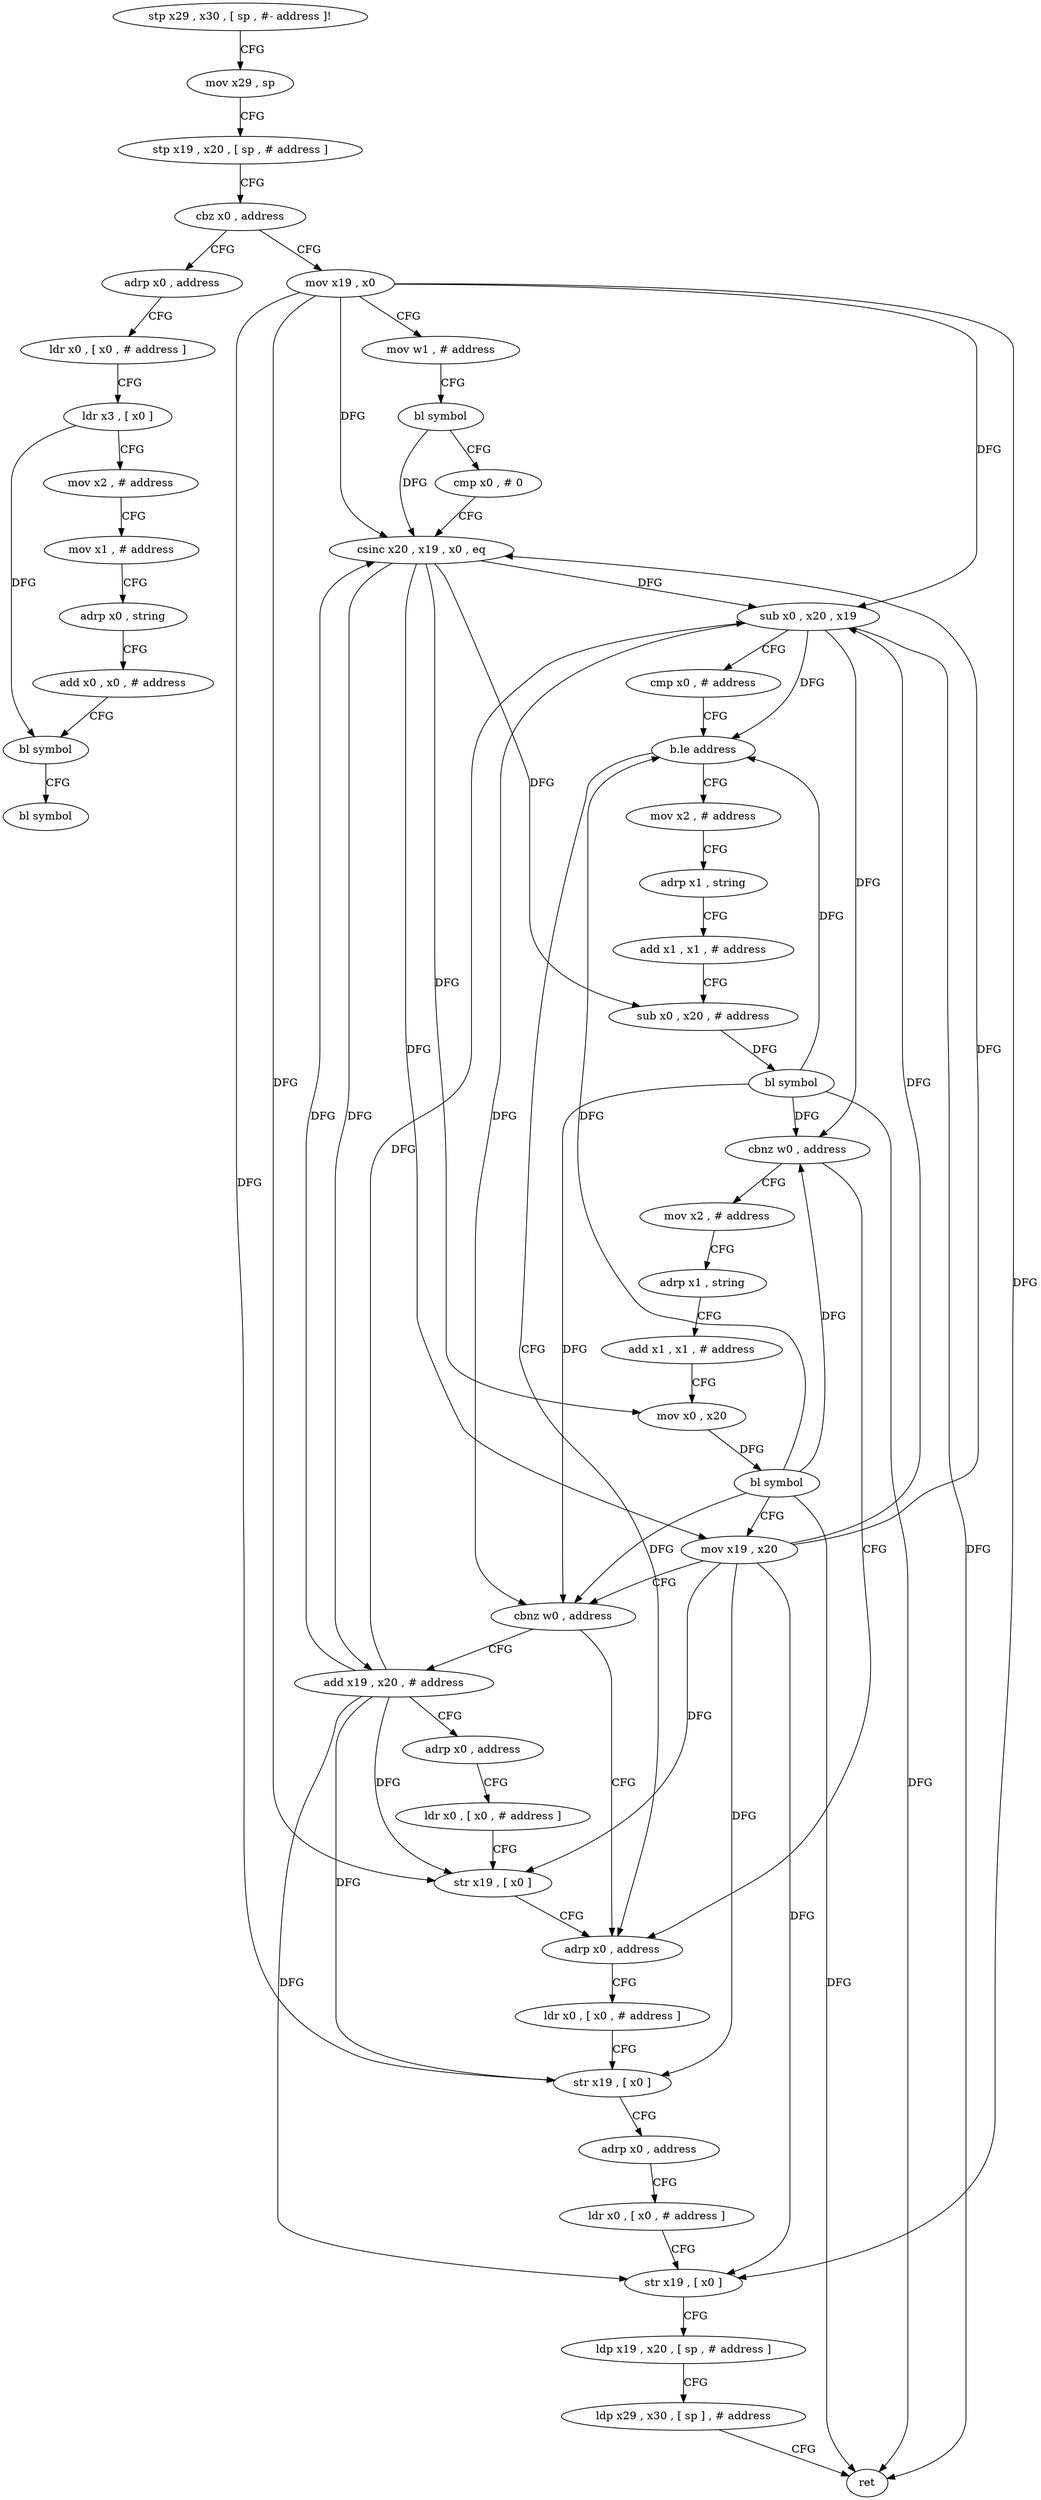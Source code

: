 digraph "func" {
"4222348" [label = "stp x29 , x30 , [ sp , #- address ]!" ]
"4222352" [label = "mov x29 , sp" ]
"4222356" [label = "stp x19 , x20 , [ sp , # address ]" ]
"4222360" [label = "cbz x0 , address" ]
"4222500" [label = "adrp x0 , address" ]
"4222364" [label = "mov x19 , x0" ]
"4222504" [label = "ldr x0 , [ x0 , # address ]" ]
"4222508" [label = "ldr x3 , [ x0 ]" ]
"4222512" [label = "mov x2 , # address" ]
"4222516" [label = "mov x1 , # address" ]
"4222520" [label = "adrp x0 , string" ]
"4222524" [label = "add x0 , x0 , # address" ]
"4222528" [label = "bl symbol" ]
"4222532" [label = "bl symbol" ]
"4222368" [label = "mov w1 , # address" ]
"4222372" [label = "bl symbol" ]
"4222376" [label = "cmp x0 , # 0" ]
"4222380" [label = "csinc x20 , x19 , x0 , eq" ]
"4222384" [label = "sub x0 , x20 , x19" ]
"4222388" [label = "cmp x0 , # address" ]
"4222392" [label = "b.le address" ]
"4222464" [label = "adrp x0 , address" ]
"4222396" [label = "mov x2 , # address" ]
"4222468" [label = "ldr x0 , [ x0 , # address ]" ]
"4222472" [label = "str x19 , [ x0 ]" ]
"4222476" [label = "adrp x0 , address" ]
"4222480" [label = "ldr x0 , [ x0 , # address ]" ]
"4222484" [label = "str x19 , [ x0 ]" ]
"4222488" [label = "ldp x19 , x20 , [ sp , # address ]" ]
"4222492" [label = "ldp x29 , x30 , [ sp ] , # address" ]
"4222496" [label = "ret" ]
"4222400" [label = "adrp x1 , string" ]
"4222404" [label = "add x1 , x1 , # address" ]
"4222408" [label = "sub x0 , x20 , # address" ]
"4222412" [label = "bl symbol" ]
"4222416" [label = "cbnz w0 , address" ]
"4222420" [label = "mov x2 , # address" ]
"4222424" [label = "adrp x1 , string" ]
"4222428" [label = "add x1 , x1 , # address" ]
"4222432" [label = "mov x0 , x20" ]
"4222436" [label = "bl symbol" ]
"4222440" [label = "mov x19 , x20" ]
"4222444" [label = "cbnz w0 , address" ]
"4222448" [label = "add x19 , x20 , # address" ]
"4222452" [label = "adrp x0 , address" ]
"4222456" [label = "ldr x0 , [ x0 , # address ]" ]
"4222460" [label = "str x19 , [ x0 ]" ]
"4222348" -> "4222352" [ label = "CFG" ]
"4222352" -> "4222356" [ label = "CFG" ]
"4222356" -> "4222360" [ label = "CFG" ]
"4222360" -> "4222500" [ label = "CFG" ]
"4222360" -> "4222364" [ label = "CFG" ]
"4222500" -> "4222504" [ label = "CFG" ]
"4222364" -> "4222368" [ label = "CFG" ]
"4222364" -> "4222380" [ label = "DFG" ]
"4222364" -> "4222384" [ label = "DFG" ]
"4222364" -> "4222472" [ label = "DFG" ]
"4222364" -> "4222484" [ label = "DFG" ]
"4222364" -> "4222460" [ label = "DFG" ]
"4222504" -> "4222508" [ label = "CFG" ]
"4222508" -> "4222512" [ label = "CFG" ]
"4222508" -> "4222528" [ label = "DFG" ]
"4222512" -> "4222516" [ label = "CFG" ]
"4222516" -> "4222520" [ label = "CFG" ]
"4222520" -> "4222524" [ label = "CFG" ]
"4222524" -> "4222528" [ label = "CFG" ]
"4222528" -> "4222532" [ label = "CFG" ]
"4222368" -> "4222372" [ label = "CFG" ]
"4222372" -> "4222376" [ label = "CFG" ]
"4222372" -> "4222380" [ label = "DFG" ]
"4222376" -> "4222380" [ label = "CFG" ]
"4222380" -> "4222384" [ label = "DFG" ]
"4222380" -> "4222408" [ label = "DFG" ]
"4222380" -> "4222432" [ label = "DFG" ]
"4222380" -> "4222440" [ label = "DFG" ]
"4222380" -> "4222448" [ label = "DFG" ]
"4222384" -> "4222388" [ label = "CFG" ]
"4222384" -> "4222392" [ label = "DFG" ]
"4222384" -> "4222496" [ label = "DFG" ]
"4222384" -> "4222416" [ label = "DFG" ]
"4222384" -> "4222444" [ label = "DFG" ]
"4222388" -> "4222392" [ label = "CFG" ]
"4222392" -> "4222464" [ label = "CFG" ]
"4222392" -> "4222396" [ label = "CFG" ]
"4222464" -> "4222468" [ label = "CFG" ]
"4222396" -> "4222400" [ label = "CFG" ]
"4222468" -> "4222472" [ label = "CFG" ]
"4222472" -> "4222476" [ label = "CFG" ]
"4222476" -> "4222480" [ label = "CFG" ]
"4222480" -> "4222484" [ label = "CFG" ]
"4222484" -> "4222488" [ label = "CFG" ]
"4222488" -> "4222492" [ label = "CFG" ]
"4222492" -> "4222496" [ label = "CFG" ]
"4222400" -> "4222404" [ label = "CFG" ]
"4222404" -> "4222408" [ label = "CFG" ]
"4222408" -> "4222412" [ label = "DFG" ]
"4222412" -> "4222416" [ label = "DFG" ]
"4222412" -> "4222392" [ label = "DFG" ]
"4222412" -> "4222496" [ label = "DFG" ]
"4222412" -> "4222444" [ label = "DFG" ]
"4222416" -> "4222464" [ label = "CFG" ]
"4222416" -> "4222420" [ label = "CFG" ]
"4222420" -> "4222424" [ label = "CFG" ]
"4222424" -> "4222428" [ label = "CFG" ]
"4222428" -> "4222432" [ label = "CFG" ]
"4222432" -> "4222436" [ label = "DFG" ]
"4222436" -> "4222440" [ label = "CFG" ]
"4222436" -> "4222392" [ label = "DFG" ]
"4222436" -> "4222416" [ label = "DFG" ]
"4222436" -> "4222496" [ label = "DFG" ]
"4222436" -> "4222444" [ label = "DFG" ]
"4222440" -> "4222444" [ label = "CFG" ]
"4222440" -> "4222380" [ label = "DFG" ]
"4222440" -> "4222384" [ label = "DFG" ]
"4222440" -> "4222472" [ label = "DFG" ]
"4222440" -> "4222484" [ label = "DFG" ]
"4222440" -> "4222460" [ label = "DFG" ]
"4222444" -> "4222464" [ label = "CFG" ]
"4222444" -> "4222448" [ label = "CFG" ]
"4222448" -> "4222452" [ label = "CFG" ]
"4222448" -> "4222380" [ label = "DFG" ]
"4222448" -> "4222384" [ label = "DFG" ]
"4222448" -> "4222472" [ label = "DFG" ]
"4222448" -> "4222484" [ label = "DFG" ]
"4222448" -> "4222460" [ label = "DFG" ]
"4222452" -> "4222456" [ label = "CFG" ]
"4222456" -> "4222460" [ label = "CFG" ]
"4222460" -> "4222464" [ label = "CFG" ]
}
